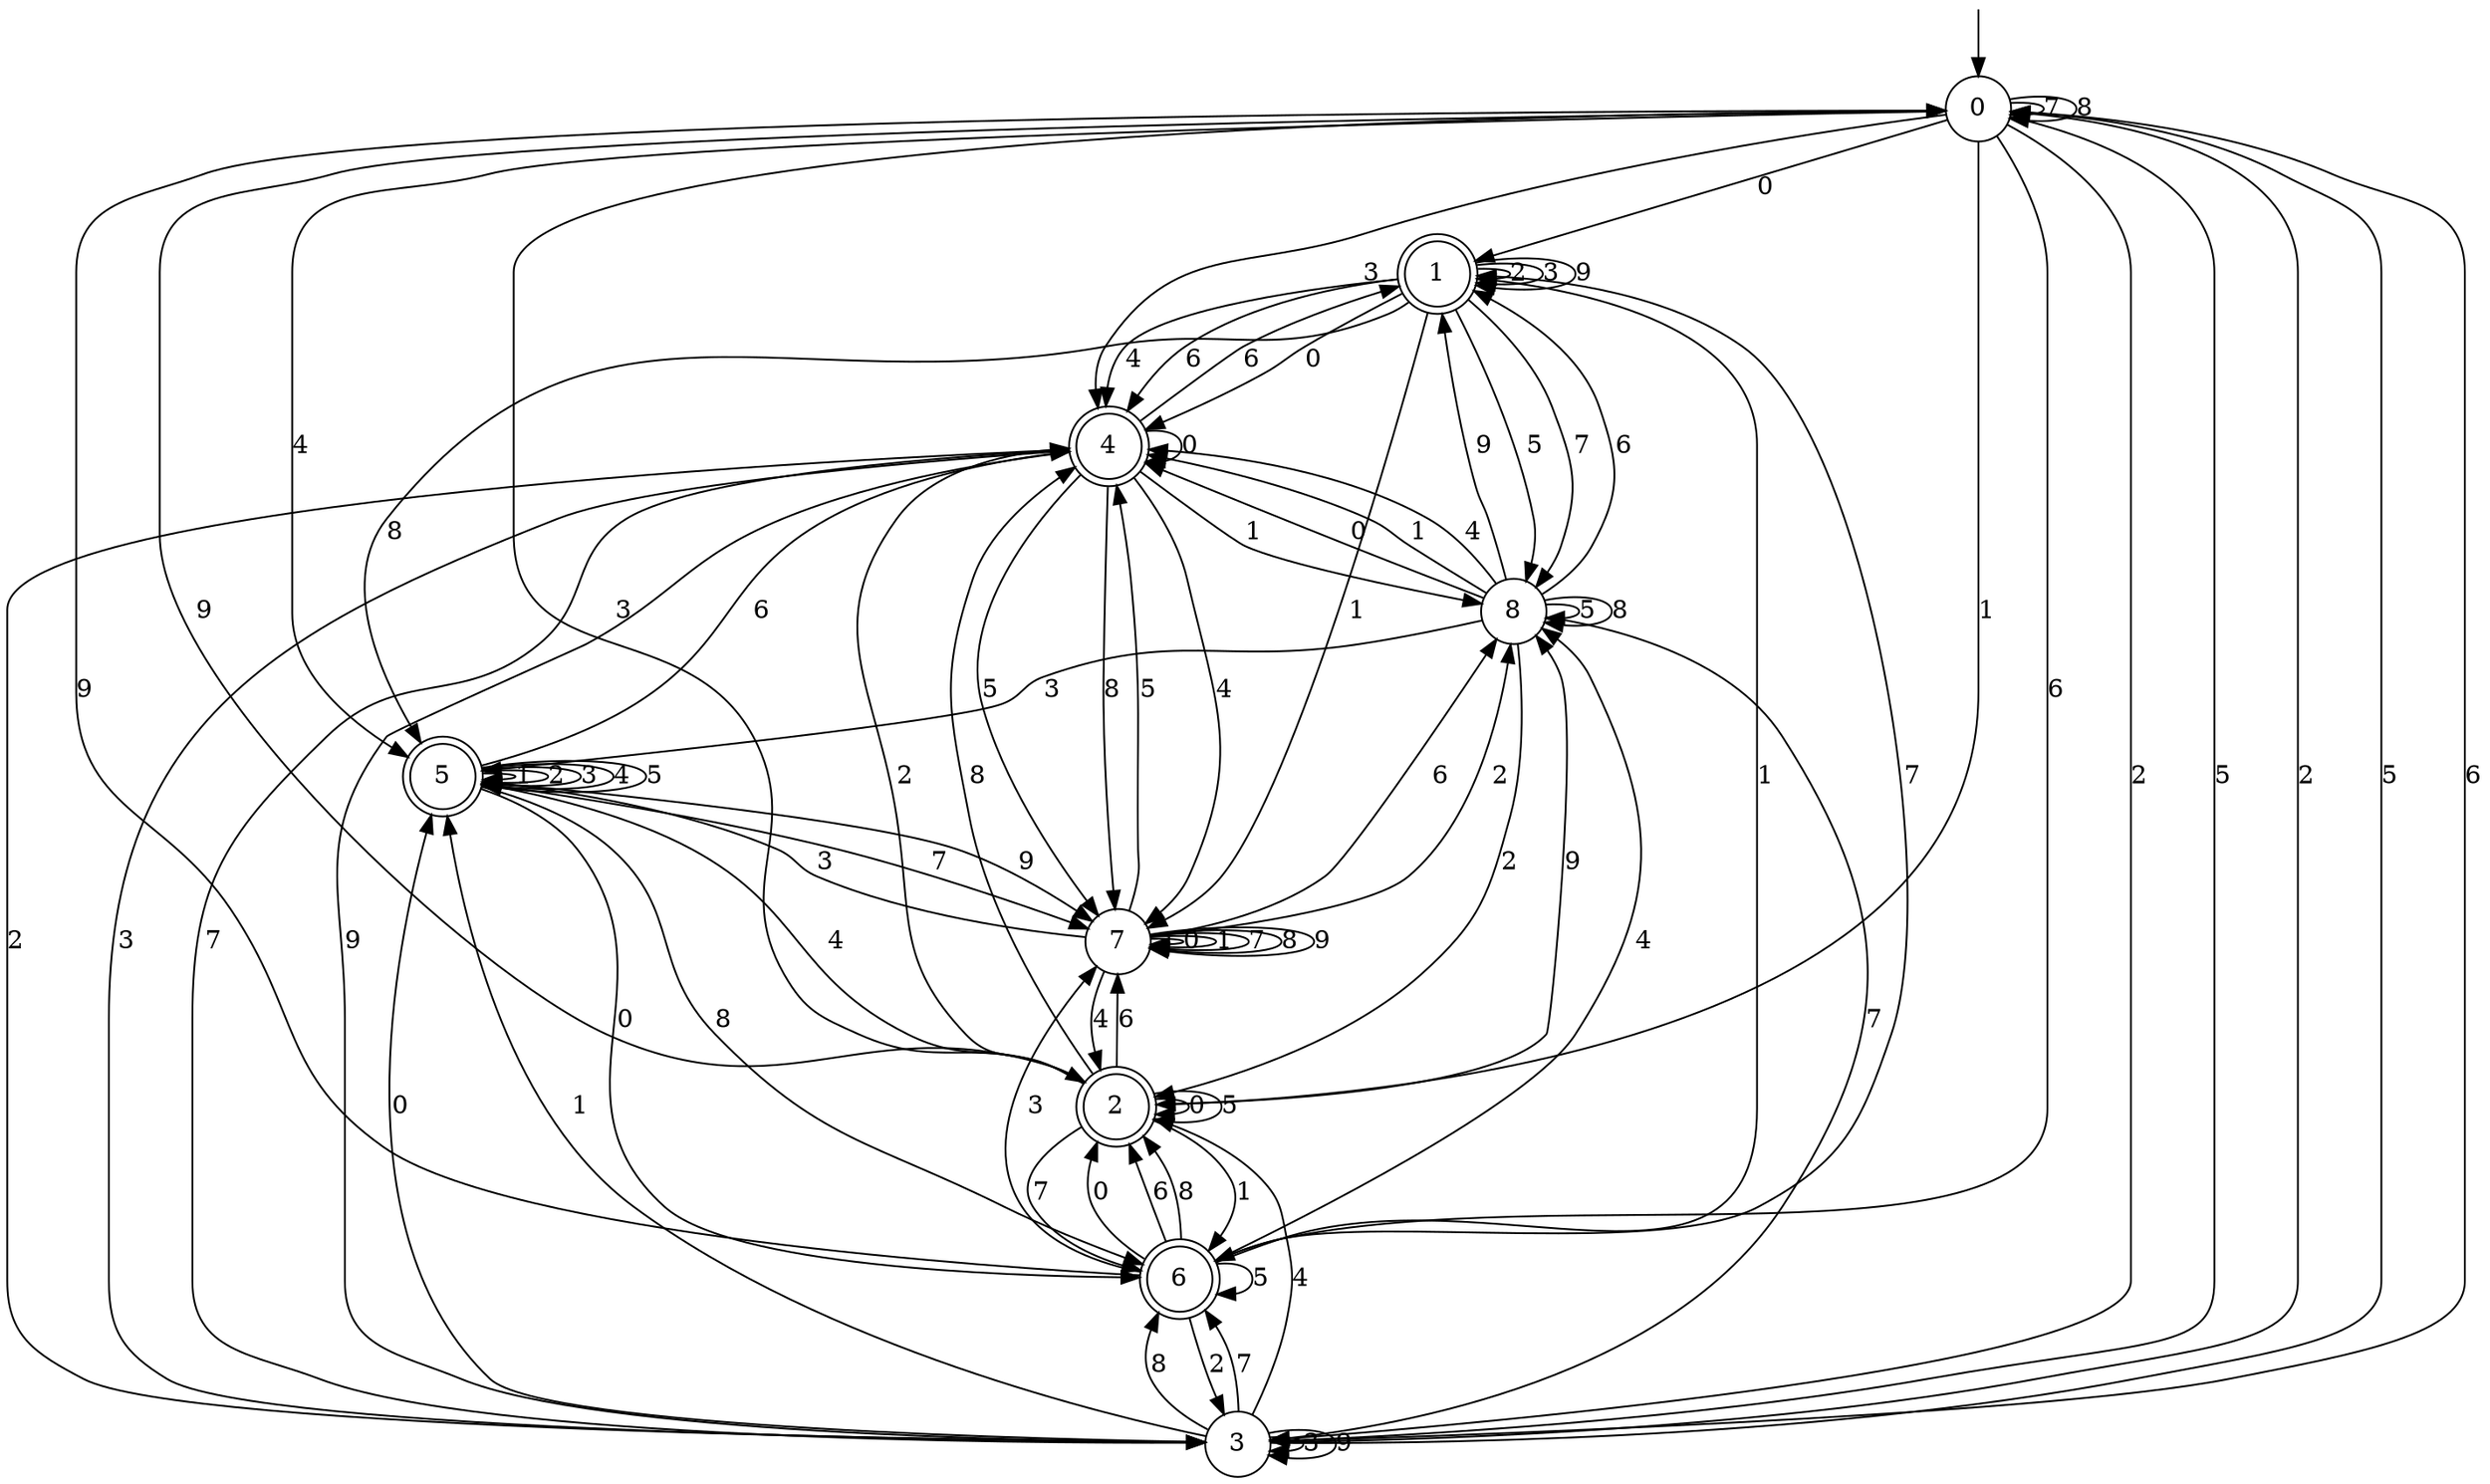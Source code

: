 digraph g {

	s0 [shape="circle" label="0"];
	s1 [shape="doublecircle" label="1"];
	s2 [shape="doublecircle" label="2"];
	s3 [shape="circle" label="3"];
	s4 [shape="doublecircle" label="4"];
	s5 [shape="doublecircle" label="5"];
	s6 [shape="doublecircle" label="6"];
	s7 [shape="circle" label="7"];
	s8 [shape="circle" label="8"];
	s0 -> s1 [label="0"];
	s0 -> s2 [label="1"];
	s0 -> s3 [label="2"];
	s0 -> s4 [label="3"];
	s0 -> s5 [label="4"];
	s0 -> s3 [label="5"];
	s0 -> s6 [label="6"];
	s0 -> s0 [label="7"];
	s0 -> s0 [label="8"];
	s0 -> s2 [label="9"];
	s1 -> s4 [label="0"];
	s1 -> s7 [label="1"];
	s1 -> s1 [label="2"];
	s1 -> s1 [label="3"];
	s1 -> s4 [label="4"];
	s1 -> s8 [label="5"];
	s1 -> s4 [label="6"];
	s1 -> s8 [label="7"];
	s1 -> s5 [label="8"];
	s1 -> s1 [label="9"];
	s2 -> s2 [label="0"];
	s2 -> s6 [label="1"];
	s2 -> s4 [label="2"];
	s2 -> s0 [label="3"];
	s2 -> s5 [label="4"];
	s2 -> s2 [label="5"];
	s2 -> s7 [label="6"];
	s2 -> s6 [label="7"];
	s2 -> s4 [label="8"];
	s2 -> s8 [label="9"];
	s3 -> s5 [label="0"];
	s3 -> s5 [label="1"];
	s3 -> s0 [label="2"];
	s3 -> s3 [label="3"];
	s3 -> s2 [label="4"];
	s3 -> s0 [label="5"];
	s3 -> s0 [label="6"];
	s3 -> s6 [label="7"];
	s3 -> s6 [label="8"];
	s3 -> s3 [label="9"];
	s4 -> s4 [label="0"];
	s4 -> s8 [label="1"];
	s4 -> s3 [label="2"];
	s4 -> s3 [label="3"];
	s4 -> s7 [label="4"];
	s4 -> s7 [label="5"];
	s4 -> s1 [label="6"];
	s4 -> s3 [label="7"];
	s4 -> s7 [label="8"];
	s4 -> s3 [label="9"];
	s5 -> s6 [label="0"];
	s5 -> s5 [label="1"];
	s5 -> s5 [label="2"];
	s5 -> s5 [label="3"];
	s5 -> s5 [label="4"];
	s5 -> s5 [label="5"];
	s5 -> s4 [label="6"];
	s5 -> s7 [label="7"];
	s5 -> s6 [label="8"];
	s5 -> s7 [label="9"];
	s6 -> s2 [label="0"];
	s6 -> s1 [label="1"];
	s6 -> s3 [label="2"];
	s6 -> s7 [label="3"];
	s6 -> s8 [label="4"];
	s6 -> s6 [label="5"];
	s6 -> s2 [label="6"];
	s6 -> s1 [label="7"];
	s6 -> s2 [label="8"];
	s6 -> s0 [label="9"];
	s7 -> s7 [label="0"];
	s7 -> s7 [label="1"];
	s7 -> s8 [label="2"];
	s7 -> s5 [label="3"];
	s7 -> s2 [label="4"];
	s7 -> s4 [label="5"];
	s7 -> s8 [label="6"];
	s7 -> s7 [label="7"];
	s7 -> s7 [label="8"];
	s7 -> s7 [label="9"];
	s8 -> s4 [label="0"];
	s8 -> s4 [label="1"];
	s8 -> s2 [label="2"];
	s8 -> s5 [label="3"];
	s8 -> s4 [label="4"];
	s8 -> s8 [label="5"];
	s8 -> s1 [label="6"];
	s8 -> s3 [label="7"];
	s8 -> s8 [label="8"];
	s8 -> s1 [label="9"];

__start0 [label="" shape="none" width="0" height="0"];
__start0 -> s0;

}
